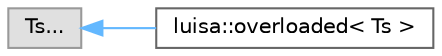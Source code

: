 digraph "类继承关系图"
{
 // LATEX_PDF_SIZE
  bgcolor="transparent";
  edge [fontname=Helvetica,fontsize=10,labelfontname=Helvetica,labelfontsize=10];
  node [fontname=Helvetica,fontsize=10,shape=box,height=0.2,width=0.4];
  rankdir="LR";
  Node0 [id="Node000000",label="Ts...",height=0.2,width=0.4,color="grey60", fillcolor="#E0E0E0", style="filled",tooltip=" "];
  Node0 -> Node1 [id="edge1668_Node000000_Node000001",dir="back",color="steelblue1",style="solid",tooltip=" "];
  Node1 [id="Node000001",label="luisa::overloaded\< Ts \>",height=0.2,width=0.4,color="grey40", fillcolor="white", style="filled",URL="$structluisa_1_1overloaded.html",tooltip=" "];
}
